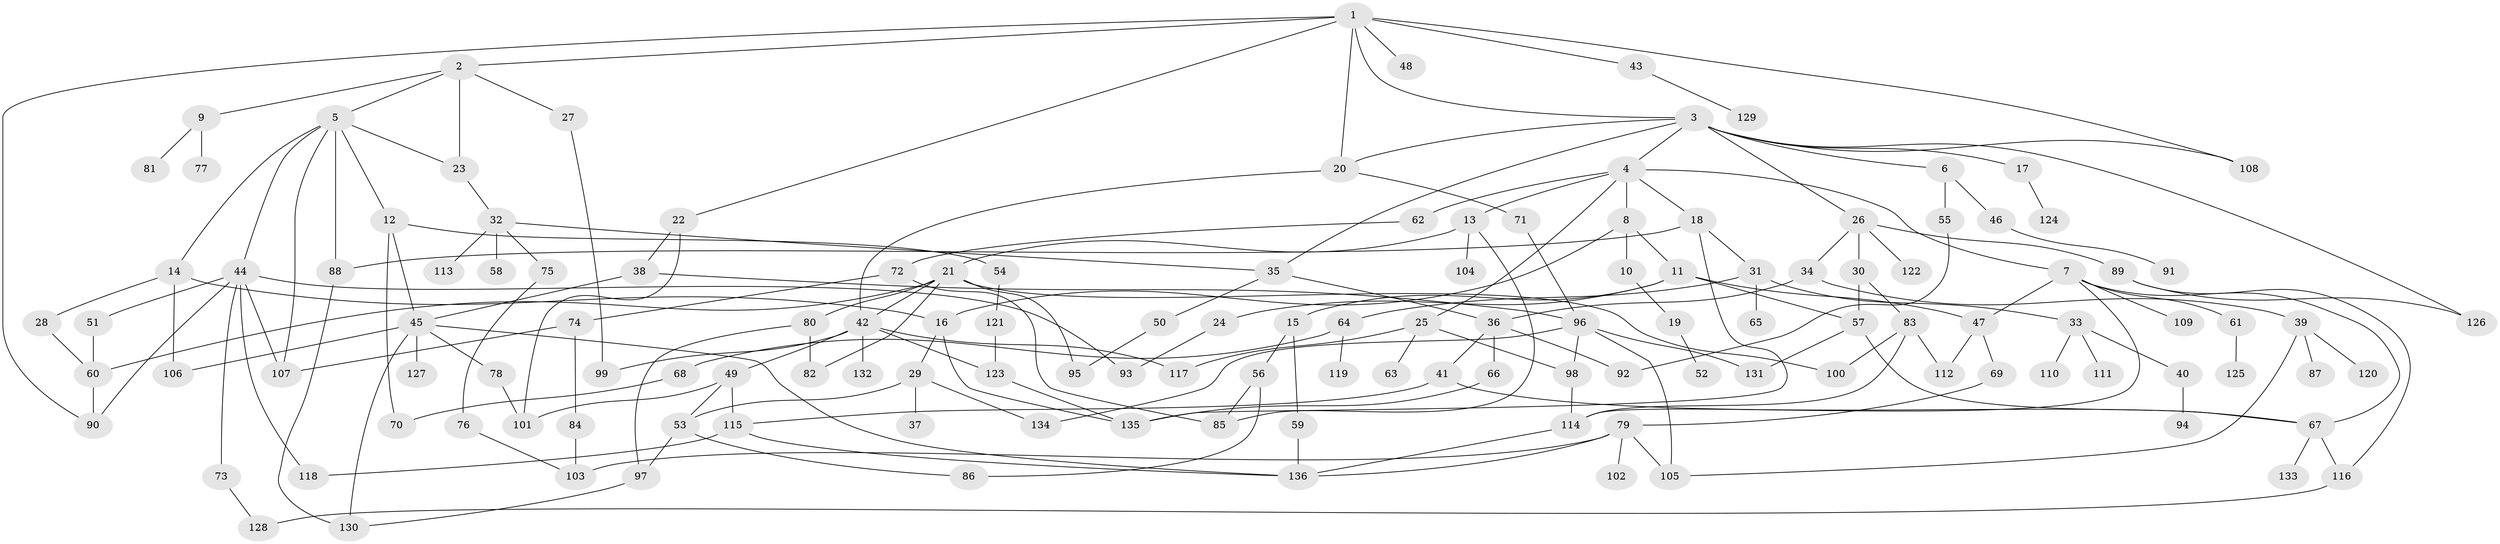 // Generated by graph-tools (version 1.1) at 2025/10/02/27/25 16:10:51]
// undirected, 136 vertices, 196 edges
graph export_dot {
graph [start="1"]
  node [color=gray90,style=filled];
  1;
  2;
  3;
  4;
  5;
  6;
  7;
  8;
  9;
  10;
  11;
  12;
  13;
  14;
  15;
  16;
  17;
  18;
  19;
  20;
  21;
  22;
  23;
  24;
  25;
  26;
  27;
  28;
  29;
  30;
  31;
  32;
  33;
  34;
  35;
  36;
  37;
  38;
  39;
  40;
  41;
  42;
  43;
  44;
  45;
  46;
  47;
  48;
  49;
  50;
  51;
  52;
  53;
  54;
  55;
  56;
  57;
  58;
  59;
  60;
  61;
  62;
  63;
  64;
  65;
  66;
  67;
  68;
  69;
  70;
  71;
  72;
  73;
  74;
  75;
  76;
  77;
  78;
  79;
  80;
  81;
  82;
  83;
  84;
  85;
  86;
  87;
  88;
  89;
  90;
  91;
  92;
  93;
  94;
  95;
  96;
  97;
  98;
  99;
  100;
  101;
  102;
  103;
  104;
  105;
  106;
  107;
  108;
  109;
  110;
  111;
  112;
  113;
  114;
  115;
  116;
  117;
  118;
  119;
  120;
  121;
  122;
  123;
  124;
  125;
  126;
  127;
  128;
  129;
  130;
  131;
  132;
  133;
  134;
  135;
  136;
  1 -- 2;
  1 -- 3;
  1 -- 22;
  1 -- 43;
  1 -- 48;
  1 -- 108;
  1 -- 90;
  1 -- 20;
  2 -- 5;
  2 -- 9;
  2 -- 27;
  2 -- 23;
  3 -- 4;
  3 -- 6;
  3 -- 17;
  3 -- 20;
  3 -- 26;
  3 -- 108;
  3 -- 35;
  3 -- 126;
  4 -- 7;
  4 -- 8;
  4 -- 13;
  4 -- 18;
  4 -- 25;
  4 -- 62;
  5 -- 12;
  5 -- 14;
  5 -- 23;
  5 -- 44;
  5 -- 88;
  5 -- 107;
  6 -- 46;
  6 -- 55;
  7 -- 47;
  7 -- 61;
  7 -- 67;
  7 -- 109;
  7 -- 114;
  8 -- 10;
  8 -- 11;
  8 -- 16;
  9 -- 77;
  9 -- 81;
  10 -- 19;
  11 -- 15;
  11 -- 24;
  11 -- 47;
  11 -- 57;
  12 -- 54;
  12 -- 70;
  12 -- 45;
  13 -- 21;
  13 -- 85;
  13 -- 104;
  14 -- 28;
  14 -- 106;
  14 -- 16;
  15 -- 56;
  15 -- 59;
  16 -- 29;
  16 -- 135;
  17 -- 124;
  18 -- 31;
  18 -- 135;
  18 -- 88;
  19 -- 52;
  20 -- 42;
  20 -- 71;
  21 -- 60;
  21 -- 80;
  21 -- 100;
  21 -- 42;
  21 -- 82;
  21 -- 95;
  22 -- 38;
  22 -- 101;
  23 -- 32;
  24 -- 93;
  25 -- 63;
  25 -- 98;
  25 -- 117;
  26 -- 30;
  26 -- 34;
  26 -- 89;
  26 -- 122;
  27 -- 99;
  28 -- 60;
  29 -- 37;
  29 -- 53;
  29 -- 134;
  30 -- 57;
  30 -- 83;
  31 -- 33;
  31 -- 64;
  31 -- 65;
  32 -- 35;
  32 -- 58;
  32 -- 75;
  32 -- 113;
  33 -- 40;
  33 -- 110;
  33 -- 111;
  34 -- 39;
  34 -- 36;
  35 -- 36;
  35 -- 50;
  36 -- 41;
  36 -- 66;
  36 -- 92;
  38 -- 45;
  38 -- 96;
  39 -- 87;
  39 -- 120;
  39 -- 105;
  40 -- 94;
  41 -- 115;
  41 -- 67;
  42 -- 49;
  42 -- 99;
  42 -- 123;
  42 -- 132;
  42 -- 117;
  43 -- 129;
  44 -- 51;
  44 -- 73;
  44 -- 90;
  44 -- 107;
  44 -- 118;
  44 -- 93;
  45 -- 78;
  45 -- 106;
  45 -- 127;
  45 -- 136;
  45 -- 130;
  46 -- 91;
  47 -- 69;
  47 -- 112;
  49 -- 53;
  49 -- 115;
  49 -- 101;
  50 -- 95;
  51 -- 60;
  53 -- 86;
  53 -- 97;
  54 -- 121;
  55 -- 92;
  56 -- 86;
  56 -- 85;
  57 -- 67;
  57 -- 131;
  59 -- 136;
  60 -- 90;
  61 -- 125;
  62 -- 72;
  64 -- 68;
  64 -- 119;
  66 -- 135;
  67 -- 133;
  67 -- 116;
  68 -- 70;
  69 -- 79;
  71 -- 96;
  72 -- 74;
  72 -- 85;
  73 -- 128;
  74 -- 84;
  74 -- 107;
  75 -- 76;
  76 -- 103;
  78 -- 101;
  79 -- 102;
  79 -- 103;
  79 -- 105;
  79 -- 136;
  80 -- 82;
  80 -- 97;
  83 -- 100;
  83 -- 114;
  83 -- 112;
  84 -- 103;
  88 -- 130;
  89 -- 116;
  89 -- 126;
  96 -- 105;
  96 -- 131;
  96 -- 134;
  96 -- 98;
  97 -- 130;
  98 -- 114;
  114 -- 136;
  115 -- 118;
  115 -- 136;
  116 -- 128;
  121 -- 123;
  123 -- 135;
}
